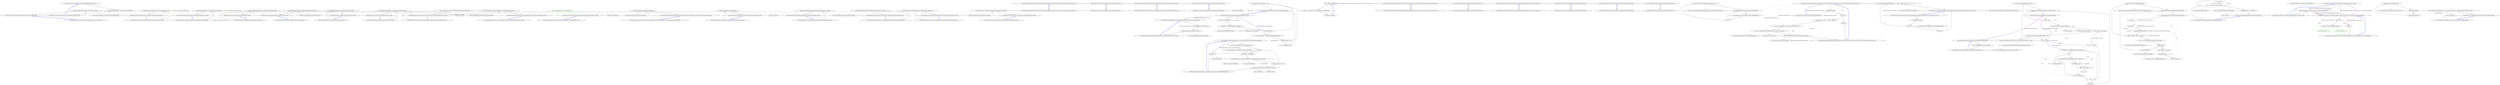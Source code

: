 digraph  {
n0 [cluster="Humanizer.Tests.TransformersTests.TransformToTitleCase(string, string)", label="Entry Humanizer.Tests.TransformersTests.TransformToTitleCase(string, string)", span="15-15"];
n1 [cluster="Humanizer.Tests.TransformersTests.TransformToTitleCase(string, string)", label="Assert.Equal(expectedOutput, input.Transform(To.TitleCase))", span="17-17"];
n2 [cluster="Humanizer.Tests.TransformersTests.TransformToTitleCase(string, string)", label="Exit Humanizer.Tests.TransformersTests.TransformToTitleCase(string, string)", span="15-15"];
n3 [cluster="string.Transform(params Humanizer.IStringTransformer[])", label="Entry string.Transform(params Humanizer.IStringTransformer[])", span="15-15"];
n4 [cluster="Unk.Equal", label="Entry Unk.Equal", span=""];
n5 [cluster="Humanizer.Tests.TransformersTests.TransformToLowerCase(string, string)", label="Entry Humanizer.Tests.TransformersTests.TransformToLowerCase(string, string)", span="25-25"];
n6 [cluster="Humanizer.Tests.TransformersTests.TransformToLowerCase(string, string)", label="Assert.Equal(expectedOutput, input.Transform(To.LowerCase))", span="27-27"];
n7 [cluster="Humanizer.Tests.TransformersTests.TransformToLowerCase(string, string)", label="Exit Humanizer.Tests.TransformersTests.TransformToLowerCase(string, string)", span="25-25"];
n8 [cluster="Humanizer.Tests.TransformersTests.TransformToSentenceCase(string, string)", label="Entry Humanizer.Tests.TransformersTests.TransformToSentenceCase(string, string)", span="34-34"];
n9 [cluster="Humanizer.Tests.TransformersTests.TransformToSentenceCase(string, string)", label="Assert.Equal(expectedOutput, input.Transform(To.SentenceCase))", span="36-36"];
n10 [cluster="Humanizer.Tests.TransformersTests.TransformToSentenceCase(string, string)", label="Exit Humanizer.Tests.TransformersTests.TransformToSentenceCase(string, string)", span="34-34"];
n11 [cluster="Humanizer.Tests.TransformersTests.TransformToUpperCase(string, string)", label="Entry Humanizer.Tests.TransformersTests.TransformToUpperCase(string, string)", span="43-43"];
n12 [cluster="Humanizer.Tests.TransformersTests.TransformToUpperCase(string, string)", label="Assert.Equal(expectedOutput, input.Transform(To.UpperCase))", span="45-45"];
n13 [cluster="Humanizer.Tests.TransformersTests.TransformToUpperCase(string, string)", label="Exit Humanizer.Tests.TransformersTests.TransformToUpperCase(string, string)", span="43-43"];
m0_2 [cluster="Humanizer.Localisation.Formatters.IFormatter.DateHumanize(Humanizer.Localisation.TimeUnit, Humanizer.Localisation.Tense, int)", file="DefaultFormatter.cs", label="Entry Humanizer.Localisation.Formatters.IFormatter.DateHumanize(Humanizer.Localisation.TimeUnit, Humanizer.Localisation.Tense, int)", span="10-10"];
m0_3 [cluster="Humanizer.Localisation.Formatters.IFormatter.DateHumanize(Humanizer.Localisation.TimeUnit, Humanizer.Localisation.Tense, int)", file="DefaultFormatter.cs", label="Exit Humanizer.Localisation.Formatters.IFormatter.DateHumanize(Humanizer.Localisation.TimeUnit, Humanizer.Localisation.Tense, int)", span="10-10"];
m0_0 [cluster="Humanizer.Localisation.Formatters.IFormatter.DateHumanize_Now()", file="DefaultFormatter.cs", label="Entry Humanizer.Localisation.Formatters.IFormatter.DateHumanize_Now()", span="9-9"];
m0_1 [cluster="Humanizer.Localisation.Formatters.IFormatter.DateHumanize_Now()", file="DefaultFormatter.cs", label="Exit Humanizer.Localisation.Formatters.IFormatter.DateHumanize_Now()", span="9-9"];
m0_6 [cluster="Humanizer.Localisation.Formatters.IFormatter.TimeSpanHumanize(Humanizer.Localisation.TimeUnit, int)", file="DefaultFormatter.cs", label="Entry Humanizer.Localisation.Formatters.IFormatter.TimeSpanHumanize(Humanizer.Localisation.TimeUnit, int)", span="13-13"];
m0_7 [cluster="Humanizer.Localisation.Formatters.IFormatter.TimeSpanHumanize(Humanizer.Localisation.TimeUnit, int)", file="DefaultFormatter.cs", label="Exit Humanizer.Localisation.Formatters.IFormatter.TimeSpanHumanize(Humanizer.Localisation.TimeUnit, int)", span="13-13"];
m0_4 [cluster="Humanizer.Localisation.Formatters.IFormatter.TimeSpanHumanize_Zero()", file="DefaultFormatter.cs", label="Entry Humanizer.Localisation.Formatters.IFormatter.TimeSpanHumanize_Zero()", span="12-12"];
m0_5 [cluster="Humanizer.Localisation.Formatters.IFormatter.TimeSpanHumanize_Zero()", file="DefaultFormatter.cs", label="Exit Humanizer.Localisation.Formatters.IFormatter.TimeSpanHumanize_Zero()", span="12-12"];
m1_16 [cluster="string.Humanize()", file="EnumHumanizeExtensions.cs", label="Entry string.Humanize()", span="47-47"];
m1_25 [cluster="System.Reflection.MemberInfo.GetCustomAttributes(bool)", file="EnumHumanizeExtensions.cs", label="Entry System.Reflection.MemberInfo.GetCustomAttributes(bool)", span="0-0"];
m1_34 [cluster="string.ApplyCase(Humanizer.LetterCasing)", file="EnumHumanizeExtensions.cs", label="Entry string.ApplyCase(Humanizer.LetterCasing)", span="15-15"];
m1_13 [cluster="System.Enum.ToString()", file="EnumHumanizeExtensions.cs", label="Entry System.Enum.ToString()", span="0-0"];
m1_28 [cluster="Unk.GetValue", file="EnumHumanizeExtensions.cs", label="Entry Unk.GetValue", span=""];
m1_30 [cluster="Humanizer.EnumHumanizeExtensions.Humanize(System.Enum, Humanizer.LetterCasing)", file="EnumHumanizeExtensions.cs", label="Entry Humanizer.EnumHumanizeExtensions.Humanize(System.Enum, Humanizer.LetterCasing)", span="53-53"];
m1_31 [cluster="Humanizer.EnumHumanizeExtensions.Humanize(System.Enum, Humanizer.LetterCasing)", file="EnumHumanizeExtensions.cs", label="var humanizedEnum = Humanize(input)", span="55-55"];
m1_32 [cluster="Humanizer.EnumHumanizeExtensions.Humanize(System.Enum, Humanizer.LetterCasing)", file="EnumHumanizeExtensions.cs", label="return humanizedEnum.ApplyCase(casing);", span="57-57"];
m1_33 [cluster="Humanizer.EnumHumanizeExtensions.Humanize(System.Enum, Humanizer.LetterCasing)", file="EnumHumanizeExtensions.cs", label="Exit Humanizer.EnumHumanizeExtensions.Humanize(System.Enum, Humanizer.LetterCasing)", span="53-53"];
m1_14 [cluster="System.Type.GetMember(string)", file="EnumHumanizeExtensions.cs", label="Entry System.Type.GetMember(string)", span="0-0"];
m1_15 [cluster="Humanizer.EnumHumanizeExtensions.GetCustomDescription(System.Reflection.MemberInfo)", file="EnumHumanizeExtensions.cs", label="Entry Humanizer.EnumHumanizeExtensions.GetCustomDescription(System.Reflection.MemberInfo)", span="32-32"];
m1_17 [cluster="Humanizer.EnumHumanizeExtensions.GetCustomDescription(System.Reflection.MemberInfo)", file="EnumHumanizeExtensions.cs", label="var attrs = memberInfo.GetCustomAttributes(true)", span="34-34"];
m1_18 [cluster="Humanizer.EnumHumanizeExtensions.GetCustomDescription(System.Reflection.MemberInfo)", file="EnumHumanizeExtensions.cs", label=attrs, span="36-36"];
m1_19 [cluster="Humanizer.EnumHumanizeExtensions.GetCustomDescription(System.Reflection.MemberInfo)", file="EnumHumanizeExtensions.cs", label="var attrType = attr.GetType()", span="38-38"];
m1_23 [cluster="Humanizer.EnumHumanizeExtensions.GetCustomDescription(System.Reflection.MemberInfo)", file="EnumHumanizeExtensions.cs", label="return null;", span="44-44"];
m1_22 [cluster="Humanizer.EnumHumanizeExtensions.GetCustomDescription(System.Reflection.MemberInfo)", file="EnumHumanizeExtensions.cs", label="return descriptionProperty.GetValue(attr, null).ToString();", span="41-41"];
m1_20 [cluster="Humanizer.EnumHumanizeExtensions.GetCustomDescription(System.Reflection.MemberInfo)", file="EnumHumanizeExtensions.cs", label="var descriptionProperty = attrType.GetProperties().FirstOrDefault(DescriptionProperty)", span="39-39"];
m1_21 [cluster="Humanizer.EnumHumanizeExtensions.GetCustomDescription(System.Reflection.MemberInfo)", file="EnumHumanizeExtensions.cs", label="descriptionProperty != null", span="40-40"];
m1_24 [cluster="Humanizer.EnumHumanizeExtensions.GetCustomDescription(System.Reflection.MemberInfo)", file="EnumHumanizeExtensions.cs", label="Exit Humanizer.EnumHumanizeExtensions.GetCustomDescription(System.Reflection.MemberInfo)", span="32-32"];
m1_26 [cluster="System.Type.GetProperties()", file="EnumHumanizeExtensions.cs", label="Entry System.Type.GetProperties()", span="0-0"];
m1_12 [cluster="object.GetType()", file="EnumHumanizeExtensions.cs", label="Entry object.GetType()", span="0-0"];
m1_0 [cluster="lambda expression", file="EnumHumanizeExtensions.cs", label="Entry lambda expression", span="8-8"];
m1_1 [cluster="lambda expression", file="EnumHumanizeExtensions.cs", label="p.Name == ''Description'' && p.PropertyType == typeof (string)", span="8-8"];
m1_2 [cluster="lambda expression", file="EnumHumanizeExtensions.cs", label="Exit lambda expression", span="8-8"];
m1_27 [cluster="Unk.FirstOrDefault", file="EnumHumanizeExtensions.cs", label="Entry Unk.FirstOrDefault", span=""];
m1_29 [cluster="Unk.ToString", file="EnumHumanizeExtensions.cs", label="Entry Unk.ToString", span=""];
m1_3 [cluster="Humanizer.EnumHumanizeExtensions.Humanize(System.Enum)", file="EnumHumanizeExtensions.cs", label="Entry Humanizer.EnumHumanizeExtensions.Humanize(System.Enum)", span="15-15"];
m1_4 [cluster="Humanizer.EnumHumanizeExtensions.Humanize(System.Enum)", file="EnumHumanizeExtensions.cs", label="Type type = input.GetType()", span="17-17"];
m1_5 [cluster="Humanizer.EnumHumanizeExtensions.Humanize(System.Enum)", file="EnumHumanizeExtensions.cs", label="var memInfo = type.GetMember(input.ToString())", span="18-18"];
m1_10 [cluster="Humanizer.EnumHumanizeExtensions.Humanize(System.Enum)", file="EnumHumanizeExtensions.cs", label="return input.ToString().Humanize();", span="28-28"];
m1_6 [cluster="Humanizer.EnumHumanizeExtensions.Humanize(System.Enum)", file="EnumHumanizeExtensions.cs", label="memInfo.Length > 0", span="20-20"];
m1_7 [cluster="Humanizer.EnumHumanizeExtensions.Humanize(System.Enum)", file="EnumHumanizeExtensions.cs", label="var customDescription = GetCustomDescription(memInfo[0])", span="22-22"];
m1_8 [cluster="Humanizer.EnumHumanizeExtensions.Humanize(System.Enum)", file="EnumHumanizeExtensions.cs", label="customDescription != null", span="24-24"];
m1_9 [cluster="Humanizer.EnumHumanizeExtensions.Humanize(System.Enum)", file="EnumHumanizeExtensions.cs", label="return customDescription;", span="25-25"];
m1_11 [cluster="Humanizer.EnumHumanizeExtensions.Humanize(System.Enum)", file="EnumHumanizeExtensions.cs", label="Exit Humanizer.EnumHumanizeExtensions.Humanize(System.Enum)", span="15-15"];
m2_2 [cluster="Humanizer.Localisation.Formatters.IFormatter.DateHumanize(Humanizer.Localisation.TimeUnit, Humanizer.Localisation.Tense, int)", file="IFormatter.cs", label="Entry Humanizer.Localisation.Formatters.IFormatter.DateHumanize(Humanizer.Localisation.TimeUnit, Humanizer.Localisation.Tense, int)", span="10-10"];
m2_3 [cluster="Humanizer.Localisation.Formatters.IFormatter.DateHumanize(Humanizer.Localisation.TimeUnit, Humanizer.Localisation.Tense, int)", file="IFormatter.cs", label="Exit Humanizer.Localisation.Formatters.IFormatter.DateHumanize(Humanizer.Localisation.TimeUnit, Humanizer.Localisation.Tense, int)", span="10-10"];
m2_0 [cluster="Humanizer.Localisation.Formatters.IFormatter.DateHumanize_Now()", file="IFormatter.cs", label="Entry Humanizer.Localisation.Formatters.IFormatter.DateHumanize_Now()", span="9-9"];
m2_1 [cluster="Humanizer.Localisation.Formatters.IFormatter.DateHumanize_Now()", file="IFormatter.cs", label="Exit Humanizer.Localisation.Formatters.IFormatter.DateHumanize_Now()", span="9-9"];
m2_6 [cluster="Humanizer.Localisation.Formatters.IFormatter.TimeSpanHumanize(Humanizer.Localisation.TimeUnit, int)", file="IFormatter.cs", label="Entry Humanizer.Localisation.Formatters.IFormatter.TimeSpanHumanize(Humanizer.Localisation.TimeUnit, int)", span="13-13"];
m2_7 [cluster="Humanizer.Localisation.Formatters.IFormatter.TimeSpanHumanize(Humanizer.Localisation.TimeUnit, int)", file="IFormatter.cs", label="Exit Humanizer.Localisation.Formatters.IFormatter.TimeSpanHumanize(Humanizer.Localisation.TimeUnit, int)", span="13-13"];
m2_4 [cluster="Humanizer.Localisation.Formatters.IFormatter.TimeSpanHumanize_Zero()", file="IFormatter.cs", label="Entry Humanizer.Localisation.Formatters.IFormatter.TimeSpanHumanize_Zero()", span="12-12"];
m2_5 [cluster="Humanizer.Localisation.Formatters.IFormatter.TimeSpanHumanize_Zero()", file="IFormatter.cs", label="Exit Humanizer.Localisation.Formatters.IFormatter.TimeSpanHumanize_Zero()", span="12-12"];
m3_11 [cluster="Humanizer.Tests.CasingTests.ApplyCaseAllCaps(string, string)", file="NoMatchFoundException.cs", label="Entry Humanizer.Tests.CasingTests.ApplyCaseAllCaps(string, string)", span="40-40"];
m3_12 [cluster="Humanizer.Tests.CasingTests.ApplyCaseAllCaps(string, string)", file="NoMatchFoundException.cs", label="Assert.Equal(expectedOutput, input.ApplyCase(LetterCasing.AllCaps))", span="42-42"];
m3_13 [cluster="Humanizer.Tests.CasingTests.ApplyCaseAllCaps(string, string)", file="NoMatchFoundException.cs", label="Exit Humanizer.Tests.CasingTests.ApplyCaseAllCaps(string, string)", span="40-40"];
m3_3 [cluster="string.ApplyCase(Humanizer.LetterCasing)", file="NoMatchFoundException.cs", label="Entry string.ApplyCase(Humanizer.LetterCasing)", span="16-16"];
m3_8 [cluster="Humanizer.Tests.CasingTests.ApplyCaseSentence(string, string)", file="NoMatchFoundException.cs", label="Entry Humanizer.Tests.CasingTests.ApplyCaseSentence(string, string)", span="31-31"];
m3_9 [cluster="Humanizer.Tests.CasingTests.ApplyCaseSentence(string, string)", file="NoMatchFoundException.cs", label="Assert.Equal(expectedOutput, input.ApplyCase(LetterCasing.Sentence))", span="33-33"];
m3_10 [cluster="Humanizer.Tests.CasingTests.ApplyCaseSentence(string, string)", file="NoMatchFoundException.cs", label="Exit Humanizer.Tests.CasingTests.ApplyCaseSentence(string, string)", span="31-31"];
m3_0 [cluster="Humanizer.Tests.CasingTests.ApplyCaseTitle(string, string)", file="NoMatchFoundException.cs", label="Entry Humanizer.Tests.CasingTests.ApplyCaseTitle(string, string)", span="12-12"];
m3_1 [cluster="Humanizer.Tests.CasingTests.ApplyCaseTitle(string, string)", file="NoMatchFoundException.cs", label="Assert.Equal(expectedOutput, input.ApplyCase(LetterCasing.Title))", span="14-14"];
m3_2 [cluster="Humanizer.Tests.CasingTests.ApplyCaseTitle(string, string)", file="NoMatchFoundException.cs", label="Exit Humanizer.Tests.CasingTests.ApplyCaseTitle(string, string)", span="12-12"];
m3_5 [cluster="Humanizer.Tests.CasingTests.ApplyCaseLower(string, string)", file="NoMatchFoundException.cs", label="Entry Humanizer.Tests.CasingTests.ApplyCaseLower(string, string)", span="22-22"];
m3_6 [cluster="Humanizer.Tests.CasingTests.ApplyCaseLower(string, string)", file="NoMatchFoundException.cs", label="Assert.Equal(expectedOutput, input.ApplyCase(LetterCasing.Lower))", span="24-24"];
m3_7 [cluster="Humanizer.Tests.CasingTests.ApplyCaseLower(string, string)", file="NoMatchFoundException.cs", label="Exit Humanizer.Tests.CasingTests.ApplyCaseLower(string, string)", span="22-22"];
m4_19 [cluster="Humanizer.Tests.Localisation.ruRU.NumberToWordsTests.ToOrdinalWordsNeuter(int, string)", file="NumberToWordsTests.cs", label="Entry Humanizer.Tests.Localisation.ruRU.NumberToWordsTests.ToOrdinalWordsNeuter(int, string)", span="214-214"];
m4_20 [cluster="Humanizer.Tests.Localisation.ruRU.NumberToWordsTests.ToOrdinalWordsNeuter(int, string)", file="NumberToWordsTests.cs", label="Assert.Equal(expected, number.ToOrdinalWords(GrammaticalGender.Neuter))", span="216-216"];
m4_21 [cluster="Humanizer.Tests.Localisation.ruRU.NumberToWordsTests.ToOrdinalWordsNeuter(int, string)", file="NumberToWordsTests.cs", label="Exit Humanizer.Tests.Localisation.ruRU.NumberToWordsTests.ToOrdinalWordsNeuter(int, string)", span="214-214"];
m4_11 [cluster="Humanizer.Tests.Localisation.ruRU.NumberToWordsTests.ToOrdinalWords(int, string)", file="NumberToWordsTests.cs", label="Entry Humanizer.Tests.Localisation.ruRU.NumberToWordsTests.ToOrdinalWords(int, string)", span="133-133"];
m4_12 [cluster="Humanizer.Tests.Localisation.ruRU.NumberToWordsTests.ToOrdinalWords(int, string)", color=green, community=0, file="NumberToWordsTests.cs", label="1: Assert.Equal(expected, number.ToOrdinalWords())", span="135-135"];
m4_13 [cluster="Humanizer.Tests.Localisation.ruRU.NumberToWordsTests.ToOrdinalWords(int, string)", file="NumberToWordsTests.cs", label="Exit Humanizer.Tests.Localisation.ruRU.NumberToWordsTests.ToOrdinalWords(int, string)", span="133-133"];
m4_7 [cluster="Humanizer.Tests.Localisation.ruRU.NumberToWordsTests.ToWordsWithGender(int, string, Humanizer.GrammaticalGender)", file="NumberToWordsTests.cs", label="Entry Humanizer.Tests.Localisation.ruRU.NumberToWordsTests.ToWordsWithGender(int, string, Humanizer.GrammaticalGender)", span="72-72"];
m4_8 [cluster="Humanizer.Tests.Localisation.ruRU.NumberToWordsTests.ToWordsWithGender(int, string, Humanizer.GrammaticalGender)", file="NumberToWordsTests.cs", label="Assert.Equal(expected, number.ToWords(gender))", span="74-74"];
m4_9 [cluster="Humanizer.Tests.Localisation.ruRU.NumberToWordsTests.ToWordsWithGender(int, string, Humanizer.GrammaticalGender)", file="NumberToWordsTests.cs", label="Exit Humanizer.Tests.Localisation.ruRU.NumberToWordsTests.ToWordsWithGender(int, string, Humanizer.GrammaticalGender)", span="72-72"];
m4_10 [cluster="int.ToWords(Humanizer.GrammaticalGender)", file="NumberToWordsTests.cs", label="Entry int.ToWords(Humanizer.GrammaticalGender)", span="56-56"];
m4_0 [cluster="Humanizer.Tests.Localisation.ruRU.NumberToWordsTests.NumberToWordsTests()", file="NumberToWordsTests.cs", label="Entry Humanizer.Tests.Localisation.ruRU.NumberToWordsTests.NumberToWordsTests()", span="7-7"];
m4_1 [cluster="Humanizer.Tests.Localisation.ruRU.NumberToWordsTests.NumberToWordsTests()", file="NumberToWordsTests.cs", label="Exit Humanizer.Tests.Localisation.ruRU.NumberToWordsTests.NumberToWordsTests()", span="7-7"];
m4_5 [cluster="int.ToWords()", file="NumberToWordsTests.cs", label="Entry int.ToWords()", span="32-32"];
m4_15 [cluster="Humanizer.Tests.Localisation.ruRU.NumberToWordsTests.ToOrdinalWordsFeminine(int, string)", file="NumberToWordsTests.cs", label="Entry Humanizer.Tests.Localisation.ruRU.NumberToWordsTests.ToOrdinalWordsFeminine(int, string)", span="198-198"];
m4_16 [cluster="Humanizer.Tests.Localisation.ruRU.NumberToWordsTests.ToOrdinalWordsFeminine(int, string)", file="NumberToWordsTests.cs", label="Assert.Equal(expected, number.ToOrdinalWords(GrammaticalGender.Feminine))", span="200-200"];
m4_17 [cluster="Humanizer.Tests.Localisation.ruRU.NumberToWordsTests.ToOrdinalWordsFeminine(int, string)", file="NumberToWordsTests.cs", label="Exit Humanizer.Tests.Localisation.ruRU.NumberToWordsTests.ToOrdinalWordsFeminine(int, string)", span="198-198"];
m4_2 [cluster="Humanizer.Tests.Localisation.ruRU.NumberToWordsTests.ToWords(int, string)", file="NumberToWordsTests.cs", label="Entry Humanizer.Tests.Localisation.ruRU.NumberToWordsTests.ToWords(int, string)", span="63-63"];
m4_3 [cluster="Humanizer.Tests.Localisation.ruRU.NumberToWordsTests.ToWords(int, string)", file="NumberToWordsTests.cs", label="Assert.Equal(expected, number.ToWords())", span="65-65"];
m4_4 [cluster="Humanizer.Tests.Localisation.ruRU.NumberToWordsTests.ToWords(int, string)", file="NumberToWordsTests.cs", label="Exit Humanizer.Tests.Localisation.ruRU.NumberToWordsTests.ToWords(int, string)", span="63-63"];
m4_14 [cluster="int.ToOrdinalWords()", file="NumberToWordsTests.cs", label="Entry int.ToOrdinalWords()", span="66-66"];
m4_18 [cluster="int.ToOrdinalWords(Humanizer.GrammaticalGender)", file="NumberToWordsTests.cs", label="Entry int.ToOrdinalWords(Humanizer.GrammaticalGender)", span="79-79"];
m5_2 [cluster="Humanizer.Tests.Localisation.es.OrdinalizeTests.OrdinalizeString(string, string)", file="OrdinalizeTests.cs", label="Entry Humanizer.Tests.Localisation.es.OrdinalizeTests.OrdinalizeString(string, string)", span="26-26"];
m5_3 [cluster="Humanizer.Tests.Localisation.es.OrdinalizeTests.OrdinalizeString(string, string)", file="OrdinalizeTests.cs", label="Assert.Equal(number.Ordinalize(GrammaticalGender.Masculine), ordinalized)", span="28-28"];
m5_4 [cluster="Humanizer.Tests.Localisation.es.OrdinalizeTests.OrdinalizeString(string, string)", file="OrdinalizeTests.cs", label="Exit Humanizer.Tests.Localisation.es.OrdinalizeTests.OrdinalizeString(string, string)", span="26-26"];
m5_5 [cluster="string.Ordinalize(Humanizer.GrammaticalGender)", file="OrdinalizeTests.cs", label="Entry string.Ordinalize(Humanizer.GrammaticalGender)", span="40-40"];
m5_13 [cluster="int.Ordinalize(Humanizer.GrammaticalGender)", file="OrdinalizeTests.cs", label="Entry int.Ordinalize(Humanizer.GrammaticalGender)", span="64-64"];
m5_14 [cluster="Humanizer.Tests.Localisation.es.OrdinalizeTests.OrdinalizeNumberFeminine(int, string)", file="OrdinalizeTests.cs", label="Entry Humanizer.Tests.Localisation.es.OrdinalizeTests.OrdinalizeNumberFeminine(int, string)", span="85-85"];
m5_15 [cluster="Humanizer.Tests.Localisation.es.OrdinalizeTests.OrdinalizeNumberFeminine(int, string)", file="OrdinalizeTests.cs", label="Assert.Equal(number.Ordinalize(GrammaticalGender.Feminine), ordinalized)", span="87-87"];
m5_16 [cluster="Humanizer.Tests.Localisation.es.OrdinalizeTests.OrdinalizeNumberFeminine(int, string)", file="OrdinalizeTests.cs", label="Exit Humanizer.Tests.Localisation.es.OrdinalizeTests.OrdinalizeNumberFeminine(int, string)", span="85-85"];
m5_0 [cluster="Humanizer.Tests.Localisation.es.OrdinalizeTests.OrdinalizeTests()", file="OrdinalizeTests.cs", label="Entry Humanizer.Tests.Localisation.es.OrdinalizeTests.OrdinalizeTests()", span="7-7"];
m5_1 [cluster="Humanizer.Tests.Localisation.es.OrdinalizeTests.OrdinalizeTests()", file="OrdinalizeTests.cs", label="Exit Humanizer.Tests.Localisation.es.OrdinalizeTests.OrdinalizeTests()", span="7-7"];
m5_7 [cluster="Humanizer.Tests.Localisation.es.OrdinalizeTests.OrdinalizeStringFeminine(string, string)", file="OrdinalizeTests.cs", label="Entry Humanizer.Tests.Localisation.es.OrdinalizeTests.OrdinalizeStringFeminine(string, string)", span="45-45"];
m5_8 [cluster="Humanizer.Tests.Localisation.es.OrdinalizeTests.OrdinalizeStringFeminine(string, string)", file="OrdinalizeTests.cs", label="Assert.Equal(number.Ordinalize(GrammaticalGender.Feminine), ordinalized)", span="47-47"];
m5_9 [cluster="Humanizer.Tests.Localisation.es.OrdinalizeTests.OrdinalizeStringFeminine(string, string)", file="OrdinalizeTests.cs", label="Exit Humanizer.Tests.Localisation.es.OrdinalizeTests.OrdinalizeStringFeminine(string, string)", span="45-45"];
m5_10 [cluster="Humanizer.Tests.Localisation.es.OrdinalizeTests.OrdinalizeNumber(int, string)", file="OrdinalizeTests.cs", label="Entry Humanizer.Tests.Localisation.es.OrdinalizeTests.OrdinalizeNumber(int, string)", span="65-65"];
m5_11 [cluster="Humanizer.Tests.Localisation.es.OrdinalizeTests.OrdinalizeNumber(int, string)", file="OrdinalizeTests.cs", label="Assert.Equal(number.Ordinalize(GrammaticalGender.Masculine), ordinalized)", span="67-67"];
m5_12 [cluster="Humanizer.Tests.Localisation.es.OrdinalizeTests.OrdinalizeNumber(int, string)", file="OrdinalizeTests.cs", label="Exit Humanizer.Tests.Localisation.es.OrdinalizeTests.OrdinalizeNumber(int, string)", span="65-65"];
m6_4 [cluster="System.ArgumentOutOfRangeException.ArgumentOutOfRangeException(string)", file="ResourceKeys.Common.cs", label="Entry System.ArgumentOutOfRangeException.ArgumentOutOfRangeException(string)", span="0-0"];
m6_0 [cluster="Humanizer.Localisation.ResourceKeys.ValidateRange(int)", file="ResourceKeys.Common.cs", label="Entry Humanizer.Localisation.ResourceKeys.ValidateRange(int)", span="9-9"];
m6_1 [cluster="Humanizer.Localisation.ResourceKeys.ValidateRange(int)", file="ResourceKeys.Common.cs", label="count < 0", span="11-11"];
m6_2 [cluster="Humanizer.Localisation.ResourceKeys.ValidateRange(int)", file="ResourceKeys.Common.cs", label="throw new ArgumentOutOfRangeException(''count'');", span="12-12"];
m6_3 [cluster="Humanizer.Localisation.ResourceKeys.ValidateRange(int)", file="ResourceKeys.Common.cs", label="Exit Humanizer.Localisation.ResourceKeys.ValidateRange(int)", span="9-9"];
m7_0 [cluster="Humanizer.Localisation.ResourceKeys.DateHumanize.GetResourceKey(Humanizer.Localisation.TimeUnit, Humanizer.Localisation.Tense, int)", file="ResourceKeys.DateHumanize.cs", label="Entry Humanizer.Localisation.ResourceKeys.DateHumanize.GetResourceKey(Humanizer.Localisation.TimeUnit, Humanizer.Localisation.Tense, int)", span="27-27"];
m7_1 [cluster="Humanizer.Localisation.ResourceKeys.DateHumanize.GetResourceKey(Humanizer.Localisation.TimeUnit, Humanizer.Localisation.Tense, int)", file="ResourceKeys.DateHumanize.cs", label="ValidateRange(count)", span="29-29"];
m7_2 [cluster="Humanizer.Localisation.ResourceKeys.DateHumanize.GetResourceKey(Humanizer.Localisation.TimeUnit, Humanizer.Localisation.Tense, int)", file="ResourceKeys.DateHumanize.cs", label="count == 0", span="31-31"];
m7_4 [cluster="Humanizer.Localisation.ResourceKeys.DateHumanize.GetResourceKey(Humanizer.Localisation.TimeUnit, Humanizer.Localisation.Tense, int)", file="ResourceKeys.DateHumanize.cs", label="var singularity = count == 1 ? Single : Multiple", span="34-34"];
m7_5 [cluster="Humanizer.Localisation.ResourceKeys.DateHumanize.GetResourceKey(Humanizer.Localisation.TimeUnit, Humanizer.Localisation.Tense, int)", file="ResourceKeys.DateHumanize.cs", label="var tense = timeUnitTense == Tense.Future ? FromNow : Ago", span="35-35"];
m7_6 [cluster="Humanizer.Localisation.ResourceKeys.DateHumanize.GetResourceKey(Humanizer.Localisation.TimeUnit, Humanizer.Localisation.Tense, int)", file="ResourceKeys.DateHumanize.cs", label="var unit = timeUnit.ToString().ToQuantity(count, ShowQuantityAs.None)", span="36-36"];
m7_3 [cluster="Humanizer.Localisation.ResourceKeys.DateHumanize.GetResourceKey(Humanizer.Localisation.TimeUnit, Humanizer.Localisation.Tense, int)", file="ResourceKeys.DateHumanize.cs", label="return Now;", span="32-32"];
m7_7 [cluster="Humanizer.Localisation.ResourceKeys.DateHumanize.GetResourceKey(Humanizer.Localisation.TimeUnit, Humanizer.Localisation.Tense, int)", file="ResourceKeys.DateHumanize.cs", label="return DateTimeFormat.FormatWith(singularity, unit, tense);", span="37-37"];
m7_8 [cluster="Humanizer.Localisation.ResourceKeys.DateHumanize.GetResourceKey(Humanizer.Localisation.TimeUnit, Humanizer.Localisation.Tense, int)", file="ResourceKeys.DateHumanize.cs", label="Exit Humanizer.Localisation.ResourceKeys.DateHumanize.GetResourceKey(Humanizer.Localisation.TimeUnit, Humanizer.Localisation.Tense, int)", span="27-27"];
m7_9 [cluster="Humanizer.Localisation.ResourceKeys.ValidateRange(int)", file="ResourceKeys.DateHumanize.cs", label="Entry Humanizer.Localisation.ResourceKeys.ValidateRange(int)", span="9-9"];
m7_11 [cluster="string.ToQuantity(int, Humanizer.ShowQuantityAs)", file="ResourceKeys.DateHumanize.cs", label="Entry string.ToQuantity(int, Humanizer.ShowQuantityAs)", span="46-46"];
m7_10 [cluster="System.Enum.ToString()", file="ResourceKeys.DateHumanize.cs", label="Entry System.Enum.ToString()", span="0-0"];
m7_12 [cluster="string.FormatWith(params object[])", file="ResourceKeys.DateHumanize.cs", label="Entry string.FormatWith(params object[])", span="15-15"];
m8_7 [cluster="string.FormatWith(params object[])", file="ResourceKeys.TimeSpanHumanize.cs", label="Entry string.FormatWith(params object[])", span="15-15"];
m8_6 [cluster="Humanizer.Localisation.ResourceKeys.ValidateRange(int)", file="ResourceKeys.TimeSpanHumanize.cs", label="Entry Humanizer.Localisation.ResourceKeys.ValidateRange(int)", span="9-9"];
m8_0 [cluster="Humanizer.Localisation.ResourceKeys.TimeSpanHumanize.GetResourceKey(Humanizer.Localisation.TimeUnit, int)", file="ResourceKeys.TimeSpanHumanize.cs", label="Entry Humanizer.Localisation.ResourceKeys.TimeSpanHumanize.GetResourceKey(Humanizer.Localisation.TimeUnit, int)", span="19-19"];
m8_1 [cluster="Humanizer.Localisation.ResourceKeys.TimeSpanHumanize.GetResourceKey(Humanizer.Localisation.TimeUnit, int)", file="ResourceKeys.TimeSpanHumanize.cs", label="ValidateRange(count)", span="21-21"];
m8_2 [cluster="Humanizer.Localisation.ResourceKeys.TimeSpanHumanize.GetResourceKey(Humanizer.Localisation.TimeUnit, int)", file="ResourceKeys.TimeSpanHumanize.cs", label="count == 0", span="23-23"];
m8_4 [cluster="Humanizer.Localisation.ResourceKeys.TimeSpanHumanize.GetResourceKey(Humanizer.Localisation.TimeUnit, int)", file="ResourceKeys.TimeSpanHumanize.cs", label="return TimeSpanFormat.FormatWith(count == 1 ? Single : Multiple, unit, count == 1 ? '''' : ''s'');", span="26-26"];
m8_3 [cluster="Humanizer.Localisation.ResourceKeys.TimeSpanHumanize.GetResourceKey(Humanizer.Localisation.TimeUnit, int)", file="ResourceKeys.TimeSpanHumanize.cs", label="return Zero;", span="24-24"];
m8_5 [cluster="Humanizer.Localisation.ResourceKeys.TimeSpanHumanize.GetResourceKey(Humanizer.Localisation.TimeUnit, int)", file="ResourceKeys.TimeSpanHumanize.cs", label="Exit Humanizer.Localisation.ResourceKeys.TimeSpanHumanize.GetResourceKey(Humanizer.Localisation.TimeUnit, int)", span="19-19"];
m9_19 [cluster="System.ArgumentNullException.ArgumentNullException(string)", file="RomanNumeralExtensions.cs", label="Entry System.ArgumentNullException.ArgumentNullException(string)", span="0-0"];
m9_20 [cluster="string.Trim()", file="RomanNumeralExtensions.cs", label="Entry string.Trim()", span="0-0"];
m9_22 [cluster="Humanizer.RomanNumeralExtensions.IsInvalidRomanNumeral(string)", file="RomanNumeralExtensions.cs", label="Entry Humanizer.RomanNumeralExtensions.IsInvalidRomanNumeral(string)", span="104-104"];
m9_42 [cluster="Humanizer.RomanNumeralExtensions.IsInvalidRomanNumeral(string)", file="RomanNumeralExtensions.cs", label="return !ValidRomanNumeral.IsMatch(input);", span="106-106"];
m9_43 [cluster="Humanizer.RomanNumeralExtensions.IsInvalidRomanNumeral(string)", file="RomanNumeralExtensions.cs", label="Exit Humanizer.RomanNumeralExtensions.IsInvalidRomanNumeral(string)", span="104-104"];
m9_23 [cluster="System.ArgumentException.ArgumentException(string, string)", file="RomanNumeralExtensions.cs", label="Entry System.ArgumentException.ArgumentException(string, string)", span="0-0"];
m9_38 [cluster="System.ArgumentOutOfRangeException.ArgumentOutOfRangeException()", file="RomanNumeralExtensions.cs", label="Entry System.ArgumentOutOfRangeException.ArgumentOutOfRangeException()", span="0-0"];
m9_44 [cluster="System.Text.RegularExpressions.Regex.IsMatch(string)", file="RomanNumeralExtensions.cs", label="Entry System.Text.RegularExpressions.Regex.IsMatch(string)", span="0-0"];
m9_21 [cluster="string.ToUpperInvariant()", file="RomanNumeralExtensions.cs", label="Entry string.ToUpperInvariant()", span="0-0"];
m9_41 [cluster="System.Text.StringBuilder.ToString()", file="RomanNumeralExtensions.cs", label="Entry System.Text.StringBuilder.ToString()", span="0-0"];
m9_40 [cluster="System.Text.StringBuilder.Append(string)", file="RomanNumeralExtensions.cs", label="Entry System.Text.StringBuilder.Append(string)", span="0-0"];
m9_39 [cluster="System.Text.StringBuilder.StringBuilder(int)", file="RomanNumeralExtensions.cs", label="Entry System.Text.StringBuilder.StringBuilder(int)", span="0-0"];
m9_24 [cluster="char.ToString()", file="RomanNumeralExtensions.cs", label="Entry char.ToString()", span="0-0"];
m9_0 [cluster="Humanizer.RomanNumeralExtensions.FromRoman(string)", file="RomanNumeralExtensions.cs", label="Entry Humanizer.RomanNumeralExtensions.FromRoman(string)", span="40-40"];
m9_1 [cluster="Humanizer.RomanNumeralExtensions.FromRoman(string)", file="RomanNumeralExtensions.cs", label="input == null", span="42-42"];
m9_3 [cluster="Humanizer.RomanNumeralExtensions.FromRoman(string)", file="RomanNumeralExtensions.cs", label="input = input.Trim().ToUpperInvariant()", span="45-45"];
m9_2 [cluster="Humanizer.RomanNumeralExtensions.FromRoman(string)", file="RomanNumeralExtensions.cs", label="throw new ArgumentNullException(''input'');", span="43-43"];
m9_4 [cluster="Humanizer.RomanNumeralExtensions.FromRoman(string)", file="RomanNumeralExtensions.cs", label="var length = input.Length", span="47-47"];
m9_5 [cluster="Humanizer.RomanNumeralExtensions.FromRoman(string)", file="RomanNumeralExtensions.cs", label="(length == 0) || IsInvalidRomanNumeral(input)", span="49-49"];
m9_10 [cluster="Humanizer.RomanNumeralExtensions.FromRoman(string)", file="RomanNumeralExtensions.cs", label="var digit = RomanNumerals[input[--i].ToString()]", span="57-57"];
m9_12 [cluster="Humanizer.RomanNumeralExtensions.FromRoman(string)", file="RomanNumeralExtensions.cs", label="var previousDigit = RomanNumerals[input[i - 1].ToString()]", span="61-61"];
m9_8 [cluster="Humanizer.RomanNumeralExtensions.FromRoman(string)", file="RomanNumeralExtensions.cs", label="var i     = length", span="53-53"];
m9_6 [cluster="Humanizer.RomanNumeralExtensions.FromRoman(string)", file="RomanNumeralExtensions.cs", label="throw new ArgumentException(''Empty or invalid Roman numeral string.'', ''input'');", span="50-50"];
m9_7 [cluster="Humanizer.RomanNumeralExtensions.FromRoman(string)", file="RomanNumeralExtensions.cs", label="var total = 0", span="52-52"];
m9_16 [cluster="Humanizer.RomanNumeralExtensions.FromRoman(string)", file="RomanNumeralExtensions.cs", label="total += digit", span="70-70"];
m9_17 [cluster="Humanizer.RomanNumeralExtensions.FromRoman(string)", file="RomanNumeralExtensions.cs", label="return total;", span="73-73"];
m9_9 [cluster="Humanizer.RomanNumeralExtensions.FromRoman(string)", file="RomanNumeralExtensions.cs", label="i > 0", span="55-55"];
m9_11 [cluster="Humanizer.RomanNumeralExtensions.FromRoman(string)", file="RomanNumeralExtensions.cs", label="i > 0", span="59-59"];
m9_13 [cluster="Humanizer.RomanNumeralExtensions.FromRoman(string)", file="RomanNumeralExtensions.cs", label="previousDigit < digit", span="63-63"];
m9_14 [cluster="Humanizer.RomanNumeralExtensions.FromRoman(string)", file="RomanNumeralExtensions.cs", label="digit -= previousDigit", span="65-65"];
m9_15 [cluster="Humanizer.RomanNumeralExtensions.FromRoman(string)", file="RomanNumeralExtensions.cs", label="i--", span="66-66"];
m9_18 [cluster="Humanizer.RomanNumeralExtensions.FromRoman(string)", file="RomanNumeralExtensions.cs", label="Exit Humanizer.RomanNumeralExtensions.FromRoman(string)", span="40-40"];
m9_25 [cluster="Humanizer.RomanNumeralExtensions.ToRoman(int)", file="RomanNumeralExtensions.cs", label="Entry Humanizer.RomanNumeralExtensions.ToRoman(int)", span="81-81"];
m9_26 [cluster="Humanizer.RomanNumeralExtensions.ToRoman(int)", file="RomanNumeralExtensions.cs", label="int minValue              = 1", span="83-83"];
m9_29 [cluster="Humanizer.RomanNumeralExtensions.ToRoman(int)", file="RomanNumeralExtensions.cs", label="(input < minValue) || (input > maxValue)", span="87-87"];
m9_33 [cluster="Humanizer.RomanNumeralExtensions.ToRoman(int)", file="RomanNumeralExtensions.cs", label="input / pair.Value > 0", span="94-94"];
m9_35 [cluster="Humanizer.RomanNumeralExtensions.ToRoman(int)", file="RomanNumeralExtensions.cs", label="input -= pair.Value", span="97-97"];
m9_27 [cluster="Humanizer.RomanNumeralExtensions.ToRoman(int)", file="RomanNumeralExtensions.cs", label="int maxValue              = 3999", span="84-84"];
m9_28 [cluster="Humanizer.RomanNumeralExtensions.ToRoman(int)", file="RomanNumeralExtensions.cs", label="int maxRomanNumeralLength = 15", span="85-85"];
m9_31 [cluster="Humanizer.RomanNumeralExtensions.ToRoman(int)", file="RomanNumeralExtensions.cs", label="var sb = new StringBuilder(maxRomanNumeralLength)", span="90-90"];
m9_30 [cluster="Humanizer.RomanNumeralExtensions.ToRoman(int)", file="RomanNumeralExtensions.cs", label="throw new ArgumentOutOfRangeException();", span="88-88"];
m9_32 [cluster="Humanizer.RomanNumeralExtensions.ToRoman(int)", file="RomanNumeralExtensions.cs", label=RomanNumerals, span="92-92"];
m9_34 [cluster="Humanizer.RomanNumeralExtensions.ToRoman(int)", file="RomanNumeralExtensions.cs", label="sb.Append(pair.Key)", span="96-96"];
m9_36 [cluster="Humanizer.RomanNumeralExtensions.ToRoman(int)", file="RomanNumeralExtensions.cs", label="return sb.ToString();", span="101-101"];
m9_37 [cluster="Humanizer.RomanNumeralExtensions.ToRoman(int)", file="RomanNumeralExtensions.cs", label="Exit Humanizer.RomanNumeralExtensions.ToRoman(int)", span="81-81"];
m10_4 [cluster="string.Split(params char[])", file="SpanishNumberToWordsConverter.cs", label="Entry string.Split(params char[])", span="0-0"];
m10_6 [cluster="Unk.Join", file="SpanishNumberToWordsConverter.cs", label="Entry Unk.Join", span=""];
m10_5 [cluster="string.Humanize(Humanizer.LetterCasing)", file="SpanishNumberToWordsConverter.cs", label="Entry string.Humanize(Humanizer.LetterCasing)", span="65-65"];
m10_0 [cluster="Humanizer.StringDehumanizeExtensions.Dehumanize(string)", file="SpanishNumberToWordsConverter.cs", label="Entry Humanizer.StringDehumanizeExtensions.Dehumanize(string)", span="11-11"];
m10_1 [cluster="Humanizer.StringDehumanizeExtensions.Dehumanize(string)", file="SpanishNumberToWordsConverter.cs", label="var titlizedWords = \r\n                (from word in input.Split(' ')\r\n                select word.Humanize(LetterCasing.Title))", span="13-15"];
m10_2 [cluster="Humanizer.StringDehumanizeExtensions.Dehumanize(string)", file="SpanishNumberToWordsConverter.cs", label="return string.Join('''', titlizedWords);", span="17-17"];
m10_3 [cluster="Humanizer.StringDehumanizeExtensions.Dehumanize(string)", file="SpanishNumberToWordsConverter.cs", label="Exit Humanizer.StringDehumanizeExtensions.Dehumanize(string)", span="11-11"];
m11_0 [cluster="Humanizer.Localisation.Ordinalizers.SpanishOrdinalizer.Convert(int, string)", file="SpanishOrdinalizer.cs", label="Entry Humanizer.Localisation.Ordinalizers.SpanishOrdinalizer.Convert(int, string)", span="4-4"];
m11_1 [cluster="Humanizer.Localisation.Ordinalizers.SpanishOrdinalizer.Convert(int, string)", file="SpanishOrdinalizer.cs", label="return Convert(number, numberString, GrammaticalGender.Masculine);", span="6-6"];
m11_2 [cluster="Humanizer.Localisation.Ordinalizers.SpanishOrdinalizer.Convert(int, string)", file="SpanishOrdinalizer.cs", label="Exit Humanizer.Localisation.Ordinalizers.SpanishOrdinalizer.Convert(int, string)", span="4-4"];
m11_3 [cluster="Humanizer.Localisation.Ordinalizers.SpanishOrdinalizer.Convert(int, string, Humanizer.GrammaticalGender)", file="SpanishOrdinalizer.cs", label="Entry Humanizer.Localisation.Ordinalizers.SpanishOrdinalizer.Convert(int, string, Humanizer.GrammaticalGender)", span="9-9"];
m11_4 [cluster="Humanizer.Localisation.Ordinalizers.SpanishOrdinalizer.Convert(int, string, Humanizer.GrammaticalGender)", file="SpanishOrdinalizer.cs", label="number == 0", span="12-12"];
m11_6 [cluster="Humanizer.Localisation.Ordinalizers.SpanishOrdinalizer.Convert(int, string, Humanizer.GrammaticalGender)", file="SpanishOrdinalizer.cs", label="gender == GrammaticalGender.Feminine", span="15-15"];
m11_7 [cluster="Humanizer.Localisation.Ordinalizers.SpanishOrdinalizer.Convert(int, string, Humanizer.GrammaticalGender)", color=green, community=0, file="SpanishOrdinalizer.cs", label="0: return numberString + ''ª'';", span="16-16"];
m11_8 [cluster="Humanizer.Localisation.Ordinalizers.SpanishOrdinalizer.Convert(int, string, Humanizer.GrammaticalGender)", color=green, community=0, file="SpanishOrdinalizer.cs", label="0: return numberString + ''º'';", span="18-18"];
m11_5 [cluster="Humanizer.Localisation.Ordinalizers.SpanishOrdinalizer.Convert(int, string, Humanizer.GrammaticalGender)", file="SpanishOrdinalizer.cs", label="return ''0'';", span="13-13"];
m11_9 [cluster="Humanizer.Localisation.Ordinalizers.SpanishOrdinalizer.Convert(int, string, Humanizer.GrammaticalGender)", file="SpanishOrdinalizer.cs", label="Exit Humanizer.Localisation.Ordinalizers.SpanishOrdinalizer.Convert(int, string, Humanizer.GrammaticalGender)", span="9-9"];
m11_10 [file="SpanishOrdinalizer.cs", label="Humanizer.Localisation.Ordinalizers.SpanishOrdinalizer", span=""];
m13_7 [cluster="Humanizer.IStringTransformer.Transform(string)", file="To.cs", label="Entry Humanizer.IStringTransformer.Transform(string)", span="12-12"];
m13_4 [cluster="lambda expression", file="To.cs", label="Entry lambda expression", span="17-17"];
m13_5 [cluster="lambda expression", file="To.cs", label="stringTransformer.Transform(current)", span="17-17"];
m13_6 [cluster="lambda expression", file="To.cs", label="Exit lambda expression", span="17-17"];
m13_3 [cluster="Unk.Aggregate", file="To.cs", label="Entry Unk.Aggregate", span=""];
m13_0 [cluster="Humanizer.To.Transform(string, params Humanizer.IStringTransformer[])", file="To.cs", label="Entry Humanizer.To.Transform(string, params Humanizer.IStringTransformer[])", span="15-15"];
m13_1 [cluster="Humanizer.To.Transform(string, params Humanizer.IStringTransformer[])", file="To.cs", label="return transformers.Aggregate(input, (current, stringTransformer) => stringTransformer.Transform(current));", span="17-17"];
m13_2 [cluster="Humanizer.To.Transform(string, params Humanizer.IStringTransformer[])", file="To.cs", label="Exit Humanizer.To.Transform(string, params Humanizer.IStringTransformer[])", span="15-15"];
n0 -> n1  [key=0, style=solid];
n1 -> n2  [key=0, style=solid];
n1 -> n3  [key=2, style=dotted];
n1 -> n4  [key=2, style=dotted];
n2 -> n0  [color=blue, key=0, style=bold];
n5 -> n6  [key=0, style=solid];
n6 -> n7  [key=0, style=solid];
n6 -> n3  [key=2, style=dotted];
n6 -> n4  [key=2, style=dotted];
n7 -> n5  [color=blue, key=0, style=bold];
n8 -> n9  [key=0, style=solid];
n9 -> n10  [key=0, style=solid];
n9 -> n3  [key=2, style=dotted];
n9 -> n4  [key=2, style=dotted];
n9 -> n9  [color=green, key=3, label="Field variable long BytesInKilobyte", style=bold];
n10 -> n8  [color=blue, key=0, style=bold];
n11 -> n12  [key=0, style=solid];
n11 -> n11  [color=green, key=3, label="Field variable string KilobyteSymbol", style=bold];
n12 -> n13  [key=0, style=solid];
n12 -> n3  [key=2, style=dotted];
n12 -> n4  [key=2, style=dotted];
n12 -> n12  [color=green, key=3, label="Field variable string GigabyteSymbol", style=bold];
n13 -> n11  [color=blue, key=0, style=bold];
m0_2 -> m0_3  [key=0, style=solid];
m0_3 -> m0_2  [color=blue, key=0, style=bold];
m0_0 -> m0_1  [key=0, style=solid];
m0_1 -> m0_0  [color=blue, key=0, style=bold];
m0_6 -> m0_7  [key=0, style=solid];
m0_7 -> m0_6  [color=blue, key=0, style=bold];
m0_4 -> m0_5  [key=0, style=solid];
m0_5 -> m0_4  [color=blue, key=0, style=bold];
m1_30 -> m1_31  [key=0, style=solid];
m1_30 -> m1_32  [color=darkseagreen4, key=1, label="Humanizer.LetterCasing", style=dashed];
m1_31 -> m1_32  [key=0, style=solid];
m1_31 -> m1_3  [key=2, style=dotted];
m1_32 -> m1_33  [key=0, style=solid];
m1_32 -> m1_34  [key=2, style=dotted];
m1_33 -> m1_30  [color=blue, key=0, style=bold];
m1_15 -> m1_17  [key=0, style=solid];
m1_15 -> m1_23  [color=darkorchid, key=3, label="method methodReturn string GetCustomDescription", style=bold];
m1_17 -> m1_18  [key=0, style=solid];
m1_17 -> m1_25  [key=2, style=dotted];
m1_18 -> m1_19  [key=0, style=solid];
m1_18 -> m1_23  [key=0, style=solid];
m1_18 -> m1_22  [color=darkseagreen4, key=1, label=attr, style=dashed];
m1_19 -> m1_20  [key=0, style=solid];
m1_19 -> m1_12  [key=2, style=dotted];
m1_23 -> m1_24  [key=0, style=solid];
m1_22 -> m1_24  [key=0, style=solid];
m1_22 -> m1_28  [key=2, style=dotted];
m1_22 -> m1_29  [key=2, style=dotted];
m1_20 -> m1_21  [key=0, style=solid];
m1_20 -> m1_26  [key=2, style=dotted];
m1_20 -> m1_27  [key=2, style=dotted];
m1_20 -> m1_22  [color=darkseagreen4, key=1, label=descriptionProperty, style=dashed];
m1_21 -> m1_22  [key=0, style=solid];
m1_21 -> m1_18  [key=0, style=solid];
m1_24 -> m1_15  [color=blue, key=0, style=bold];
m1_0 -> m1_1  [key=0, style=solid];
m1_0 -> m1_0  [color=darkorchid, key=3, label="Field variable System.Func<System.Reflection.PropertyInfo, bool> DescriptionProperty", style=bold];
m1_1 -> m1_2  [key=0, style=solid];
m1_2 -> m1_0  [color=blue, key=0, style=bold];
m1_3 -> m1_4  [key=0, style=solid];
m1_3 -> m1_5  [color=darkseagreen4, key=1, label="System.Enum", style=dashed];
m1_3 -> m1_10  [color=darkseagreen4, key=1, label="System.Enum", style=dashed];
m1_3 -> m1_7  [color=darkorchid, key=3, label="method methodReturn string Humanize", style=bold];
m1_3 -> m1_30  [color=darkorchid, key=3, label="Parameter variable System.Enum input", style=bold];
m1_4 -> m1_5  [key=0, style=solid];
m1_4 -> m1_12  [key=2, style=dotted];
m1_5 -> m1_6  [key=0, style=solid];
m1_5 -> m1_13  [key=2, style=dotted];
m1_5 -> m1_14  [key=2, style=dotted];
m1_5 -> m1_7  [color=darkseagreen4, key=1, label=memInfo, style=dashed];
m1_10 -> m1_11  [key=0, style=solid];
m1_10 -> m1_13  [key=2, style=dotted];
m1_10 -> m1_16  [key=2, style=dotted];
m1_6 -> m1_7  [key=0, style=solid];
m1_6 -> m1_10  [key=0, style=solid];
m1_7 -> m1_8  [key=0, style=solid];
m1_7 -> m1_15  [key=2, style=dotted];
m1_7 -> m1_9  [color=darkseagreen4, key=1, label=customDescription, style=dashed];
m1_8 -> m1_9  [key=0, style=solid];
m1_8 -> m1_10  [key=0, style=solid];
m1_9 -> m1_11  [key=0, style=solid];
m1_11 -> m1_3  [color=blue, key=0, style=bold];
m2_2 -> m2_3  [key=0, style=solid];
m2_3 -> m2_2  [color=blue, key=0, style=bold];
m2_0 -> m2_1  [key=0, style=solid];
m2_1 -> m2_0  [color=blue, key=0, style=bold];
m2_6 -> m2_7  [key=0, style=solid];
m2_7 -> m2_6  [color=blue, key=0, style=bold];
m2_4 -> m2_5  [key=0, style=solid];
m2_5 -> m2_4  [color=blue, key=0, style=bold];
m3_11 -> m3_12  [key=0, style=solid];
m3_12 -> m3_13  [key=0, style=solid];
m3_12 -> m3_3  [key=2, style=dotted];
m3_12 -> n4  [key=2, style=dotted];
m3_13 -> m3_11  [color=blue, key=0, style=bold];
m3_8 -> m3_9  [key=0, style=solid];
m3_9 -> m3_10  [key=0, style=solid];
m3_9 -> m3_3  [key=2, style=dotted];
m3_9 -> n4  [key=2, style=dotted];
m3_10 -> m3_8  [color=blue, key=0, style=bold];
m3_0 -> m3_1  [key=0, style=solid];
m3_1 -> m3_2  [key=0, style=solid];
m3_1 -> m3_3  [key=2, style=dotted];
m3_1 -> n4  [key=2, style=dotted];
m3_2 -> m3_0  [color=blue, key=0, style=bold];
m3_5 -> m3_6  [key=0, style=solid];
m3_6 -> m3_7  [key=0, style=solid];
m3_6 -> m3_3  [key=2, style=dotted];
m3_6 -> n4  [key=2, style=dotted];
m3_7 -> m3_5  [color=blue, key=0, style=bold];
m4_19 -> m4_20  [key=0, style=solid];
m4_20 -> m4_21  [key=0, style=solid];
m4_20 -> m4_18  [key=2, style=dotted];
m4_20 -> n4  [key=2, style=dotted];
m4_21 -> m4_19  [color=blue, key=0, style=bold];
m4_11 -> m4_12  [color=green, key=0, style=solid];
m4_12 -> m4_13  [color=green, key=0, style=solid];
m4_12 -> m4_14  [color=green, key=2, style=dotted];
m4_12 -> n4  [color=green, key=2, style=dotted];
m4_13 -> m4_11  [color=blue, key=0, style=bold];
m4_7 -> m4_8  [key=0, style=solid];
m4_8 -> m4_9  [key=0, style=solid];
m4_8 -> m4_10  [key=2, style=dotted];
m4_8 -> n4  [key=2, style=dotted];
m4_9 -> m4_7  [color=blue, key=0, style=bold];
m4_0 -> m4_1  [key=0, style=solid];
m4_1 -> m4_0  [color=blue, key=0, style=bold];
m4_15 -> m4_16  [key=0, style=solid];
m4_16 -> m4_17  [key=0, style=solid];
m4_16 -> m4_18  [key=2, style=dotted];
m4_16 -> n4  [key=2, style=dotted];
m4_17 -> m4_15  [color=blue, key=0, style=bold];
m4_2 -> m4_3  [key=0, style=solid];
m4_3 -> m4_4  [key=0, style=solid];
m4_3 -> m4_5  [key=2, style=dotted];
m4_3 -> n4  [key=2, style=dotted];
m4_4 -> m4_2  [color=blue, key=0, style=bold];
m5_2 -> m5_3  [key=0, style=solid];
m5_3 -> m5_4  [key=0, style=solid];
m5_3 -> m5_5  [key=2, style=dotted];
m5_3 -> n4  [key=2, style=dotted];
m5_4 -> m5_2  [color=blue, key=0, style=bold];
m5_14 -> m5_15  [key=0, style=solid];
m5_15 -> m5_16  [key=0, style=solid];
m5_15 -> m5_13  [key=2, style=dotted];
m5_15 -> n4  [key=2, style=dotted];
m5_16 -> m5_14  [color=blue, key=0, style=bold];
m5_0 -> m5_1  [key=0, style=solid];
m5_1 -> m5_0  [color=blue, key=0, style=bold];
m5_7 -> m5_8  [key=0, style=solid];
m5_8 -> m5_9  [key=0, style=solid];
m5_8 -> m5_5  [key=2, style=dotted];
m5_8 -> n4  [key=2, style=dotted];
m5_9 -> m5_7  [color=blue, key=0, style=bold];
m5_10 -> m5_11  [key=0, style=solid];
m5_11 -> m5_12  [key=0, style=solid];
m5_11 -> m5_13  [key=2, style=dotted];
m5_11 -> n4  [key=2, style=dotted];
m5_12 -> m5_10  [color=blue, key=0, style=bold];
m6_0 -> m6_1  [key=0, style=solid];
m6_1 -> m6_2  [key=0, style=solid];
m6_1 -> m6_3  [key=0, style=solid];
m6_2 -> m6_3  [key=0, style=solid];
m6_2 -> m6_4  [key=2, style=dotted];
m6_3 -> m6_0  [color=blue, key=0, style=bold];
m7_0 -> m7_1  [key=0, style=solid];
m7_0 -> m7_2  [color=darkseagreen4, key=1, label=int, style=dashed];
m7_0 -> m7_4  [color=darkseagreen4, key=1, label=int, style=dashed];
m7_0 -> m7_5  [color=darkseagreen4, key=1, label="Humanizer.Localisation.Tense", style=dashed];
m7_0 -> m7_6  [color=darkseagreen4, key=1, label="Humanizer.Localisation.TimeUnit", style=dashed];
m7_0 -> m7_9  [color=darkorchid, key=3, label="method methodReturn string GetResourceKey", style=bold];
m7_1 -> m7_2  [key=0, style=solid];
m7_1 -> m7_9  [key=2, style=dotted];
m7_2 -> m7_3  [key=0, style=solid];
m7_2 -> m7_4  [key=0, style=solid];
m7_4 -> m7_5  [key=0, style=solid];
m7_4 -> m7_7  [color=darkseagreen4, key=1, label=singularity, style=dashed];
m7_5 -> m7_6  [key=0, style=solid];
m7_5 -> m7_7  [color=darkseagreen4, key=1, label=tense, style=dashed];
m7_6 -> m7_7  [key=0, style=solid];
m7_6 -> m7_10  [key=2, style=dotted];
m7_6 -> m7_11  [key=2, style=dotted];
m7_3 -> m7_8  [key=0, style=solid];
m7_7 -> m7_8  [key=0, style=solid];
m7_7 -> m7_12  [key=2, style=dotted];
m7_8 -> m7_0  [color=blue, key=0, style=bold];
m7_9 -> m7_9  [color=darkorchid, key=3, label="Field variable string Now", style=bold];
m7_12 -> m7_12  [color=darkorchid, key=3, label="Field variable string DateTimeFormat", style=bold];
m8_0 -> m8_1  [key=0, style=solid];
m8_0 -> m8_2  [color=darkseagreen4, key=1, label=int, style=dashed];
m8_0 -> m8_4  [color=darkseagreen4, key=1, label="Humanizer.Localisation.TimeUnit", style=dashed];
m8_1 -> m8_2  [key=0, style=solid];
m8_1 -> m8_6  [key=2, style=dotted];
m8_2 -> m8_3  [key=0, style=solid];
m8_2 -> m8_4  [key=0, style=solid];
m8_4 -> m8_5  [key=0, style=solid];
m8_4 -> m8_7  [key=2, style=dotted];
m8_3 -> m8_5  [key=0, style=solid];
m8_5 -> m8_0  [color=blue, key=0, style=bold];
m9_22 -> m9_42  [key=0, style=solid];
m9_22 -> m9_0  [color=darkorchid, key=3, label="Parameter variable string input", style=bold];
m9_42 -> m9_43  [key=0, style=solid];
m9_42 -> m9_44  [key=2, style=dotted];
m9_43 -> m9_22  [color=blue, key=0, style=bold];
m9_0 -> m9_1  [key=0, style=solid];
m9_0 -> m9_3  [color=darkseagreen4, key=1, label=string, style=dashed];
m9_0 -> m9_7  [color=darkorchid, key=3, label="method methodReturn int FromRoman", style=bold];
m9_1 -> m9_2  [key=0, style=solid];
m9_1 -> m9_3  [key=0, style=solid];
m9_3 -> m9_4  [key=0, style=solid];
m9_3 -> m9_20  [key=2, style=dotted];
m9_3 -> m9_21  [key=2, style=dotted];
m9_3 -> m9_3  [color=darkseagreen4, key=1, label=string, style=dashed];
m9_3 -> m9_5  [color=darkseagreen4, key=1, label=string, style=dashed];
m9_3 -> m9_10  [color=darkseagreen4, key=1, label=string, style=dashed];
m9_3 -> m9_12  [color=darkseagreen4, key=1, label=string, style=dashed];
m9_2 -> m9_18  [key=0, style=solid];
m9_2 -> m9_19  [key=2, style=dotted];
m9_4 -> m9_5  [key=0, style=solid];
m9_4 -> m9_8  [color=darkseagreen4, key=1, label=length, style=dashed];
m9_5 -> m9_6  [key=0, style=solid];
m9_5 -> m9_7  [key=0, style=solid];
m9_5 -> m9_22  [key=2, style=dotted];
m9_10 -> m9_11  [key=0, style=solid];
m9_10 -> m9_24  [key=2, style=dotted];
m9_10 -> m9_10  [color=darkseagreen4, key=1, label=i, style=dashed];
m9_10 -> m9_12  [color=darkseagreen4, key=1, label=i, style=dashed];
m9_10 -> m9_13  [color=darkseagreen4, key=1, label=digit, style=dashed];
m9_10 -> m9_14  [color=darkseagreen4, key=1, label=digit, style=dashed];
m9_10 -> m9_15  [color=darkseagreen4, key=1, label=i, style=dashed];
m9_10 -> m9_16  [color=darkseagreen4, key=1, label=digit, style=dashed];
m9_12 -> m9_13  [key=0, style=solid];
m9_12 -> m9_24  [key=2, style=dotted];
m9_12 -> m9_14  [color=darkseagreen4, key=1, label=previousDigit, style=dashed];
m9_8 -> m9_9  [key=0, style=solid];
m9_8 -> m9_10  [color=darkseagreen4, key=1, label=i, style=dashed];
m9_8 -> m9_4  [color=darkorchid, key=3, label="Local variable int i", style=bold];
m9_6 -> m9_18  [key=0, style=solid];
m9_6 -> m9_23  [key=2, style=dotted];
m9_7 -> m9_8  [key=0, style=solid];
m9_7 -> m9_16  [color=darkseagreen4, key=1, label=total, style=dashed];
m9_7 -> m9_17  [color=darkseagreen4, key=1, label=total, style=dashed];
m9_7 -> m9_7  [color=darkorchid, key=3, label="Local variable int total", style=bold];
m9_7 -> m9_10  [color=darkorchid, key=3, label="Local variable int total", style=bold];
m9_16 -> m9_9  [key=0, style=solid];
m9_16 -> m9_16  [color=darkseagreen4, key=1, label=total, style=dashed];
m9_16 -> m9_17  [color=darkseagreen4, key=1, label=total, style=dashed];
m9_17 -> m9_18  [key=0, style=solid];
m9_9 -> m9_10  [key=0, style=solid];
m9_9 -> m9_17  [key=0, style=solid];
m9_11 -> m9_12  [key=0, style=solid];
m9_11 -> m9_16  [key=0, style=solid];
m9_13 -> m9_14  [key=0, style=solid];
m9_13 -> m9_16  [key=0, style=solid];
m9_14 -> m9_15  [key=0, style=solid];
m9_14 -> m9_14  [color=darkseagreen4, key=1, label=digit, style=dashed];
m9_14 -> m9_16  [color=darkseagreen4, key=1, label=digit, style=dashed];
m9_15 -> m9_16  [key=0, style=solid];
m9_15 -> m9_15  [color=darkseagreen4, key=1, label=i, style=dashed];
m9_18 -> m9_0  [color=blue, key=0, style=bold];
m9_25 -> m9_26  [key=0, style=solid];
m9_25 -> m9_29  [color=darkseagreen4, key=1, label=int, style=dashed];
m9_25 -> m9_33  [color=darkseagreen4, key=1, label=int, style=dashed];
m9_25 -> m9_35  [color=darkseagreen4, key=1, label=int, style=dashed];
m9_26 -> m9_27  [key=0, style=solid];
m9_26 -> m9_29  [color=darkseagreen4, key=1, label=minValue, style=dashed];
m9_26 -> m9_26  [color=darkorchid, key=3, label="Local variable int minValue", style=bold];
m9_29 -> m9_30  [key=0, style=solid];
m9_29 -> m9_31  [key=0, style=solid];
m9_33 -> m9_34  [key=0, style=solid];
m9_33 -> m9_32  [key=0, style=solid];
m9_33 -> m9_33  [color=darkseagreen4, key=1, label=pair, style=dashed];
m9_35 -> m9_33  [key=0, style=solid];
m9_35 -> m9_35  [color=darkseagreen4, key=1, label=int, style=dashed];
m9_27 -> m9_28  [key=0, style=solid];
m9_27 -> m9_29  [color=darkseagreen4, key=1, label=maxValue, style=dashed];
m9_27 -> m9_27  [color=darkorchid, key=3, label="Local variable int maxValue", style=bold];
m9_28 -> m9_29  [key=0, style=solid];
m9_28 -> m9_31  [color=darkseagreen4, key=1, label=maxRomanNumeralLength, style=dashed];
m9_28 -> m9_28  [color=darkorchid, key=3, label="Local variable int maxRomanNumeralLength", style=bold];
m9_31 -> m9_32  [key=0, style=solid];
m9_31 -> m9_39  [key=2, style=dotted];
m9_31 -> m9_34  [color=darkseagreen4, key=1, label=sb, style=dashed];
m9_31 -> m9_36  [color=darkseagreen4, key=1, label=sb, style=dashed];
m9_30 -> m9_37  [key=0, style=solid];
m9_30 -> m9_38  [key=2, style=dotted];
m9_32 -> m9_33  [key=0, style=solid];
m9_32 -> m9_36  [key=0, style=solid];
m9_34 -> m9_35  [key=0, style=solid];
m9_34 -> m9_40  [key=2, style=dotted];
m9_34 -> m9_34  [color=darkseagreen4, key=1, label=pair, style=dashed];
m9_36 -> m9_37  [key=0, style=solid];
m9_36 -> m9_41  [key=2, style=dotted];
m9_37 -> m9_25  [color=blue, key=0, style=bold];
m10_0 -> m10_1  [key=0, style=solid];
m10_1 -> m10_2  [key=0, style=solid];
m10_1 -> m10_4  [key=2, style=dotted];
m10_1 -> m10_5  [key=2, style=dotted];
m10_1 -> m10_1  [color=darkseagreen4, key=1, label=word, style=dashed];
m10_2 -> m10_3  [key=0, style=solid];
m10_2 -> m10_6  [key=2, style=dotted];
m10_3 -> m10_0  [color=blue, key=0, style=bold];
m11_0 -> m11_1  [key=0, style=solid];
m11_0 -> m11_3  [color=darkorchid, key=3, label="method methodReturn string Convert", style=bold];
m11_1 -> m11_2  [key=0, style=solid];
m11_1 -> m11_3  [key=2, style=dotted];
m11_2 -> m11_0  [color=blue, key=0, style=bold];
m11_3 -> m11_4  [key=0, style=solid];
m11_3 -> m11_6  [color=darkseagreen4, key=1, label="Humanizer.GrammaticalGender", style=dashed];
m11_3 -> m11_7  [color=green, key=1, label=string, style=dashed];
m11_3 -> m11_8  [color=green, key=1, label=string, style=dashed];
m11_3 -> m11_0  [color=darkorchid, key=3, label="Parameter variable string numberString", style=bold];
m11_3 -> m11_1  [color=darkorchid, key=3, label="Parameter variable Humanizer.GrammaticalGender gender", style=bold];
m11_3 -> m11_5  [color=darkorchid, key=3, label="method methodReturn string Convert", style=bold];
m11_4 -> m11_5  [key=0, style=solid];
m11_4 -> m11_6  [key=0, style=solid];
m11_6 -> m11_7  [color=green, key=0, style=solid];
m11_6 -> m11_8  [color=green, key=0, style=solid];
m11_7 -> m11_9  [color=green, key=0, style=solid];
m11_8 -> m11_9  [color=green, key=0, style=solid];
m11_5 -> m11_9  [key=0, style=solid];
m11_9 -> m11_3  [color=blue, key=0, style=bold];
m11_10 -> m11_1  [color=darkseagreen4, key=1, label="Humanizer.Localisation.Ordinalizers.SpanishOrdinalizer", style=dashed];
m13_4 -> m13_5  [key=0, style=solid];
m13_5 -> m13_6  [key=0, style=solid];
m13_5 -> m13_7  [key=2, style=dotted];
m13_6 -> m13_4  [color=blue, key=0, style=bold];
m13_0 -> m13_1  [key=0, style=solid];
m13_1 -> m13_2  [key=0, style=solid];
m13_1 -> m13_3  [key=2, style=dotted];
m13_1 -> m13_4  [color=darkseagreen4, key=1, label="lambda expression", style=dashed];
m13_2 -> m13_0  [color=blue, key=0, style=bold];
}
